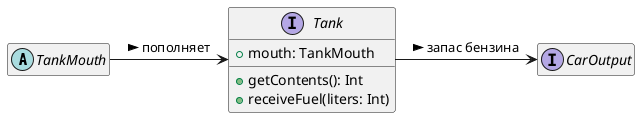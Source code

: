 @startuml
'https://plantuml.com/class-diagram

hide empty members

abstract class TankMouth
interface CarOutput

interface Tank {
    +mouth: TankMouth
    +getContents(): Int
    +receiveFuel(liters: Int)
}
Tank -> CarOutput: запас бензина >
TankMouth -> Tank: пополняет >

@enduml